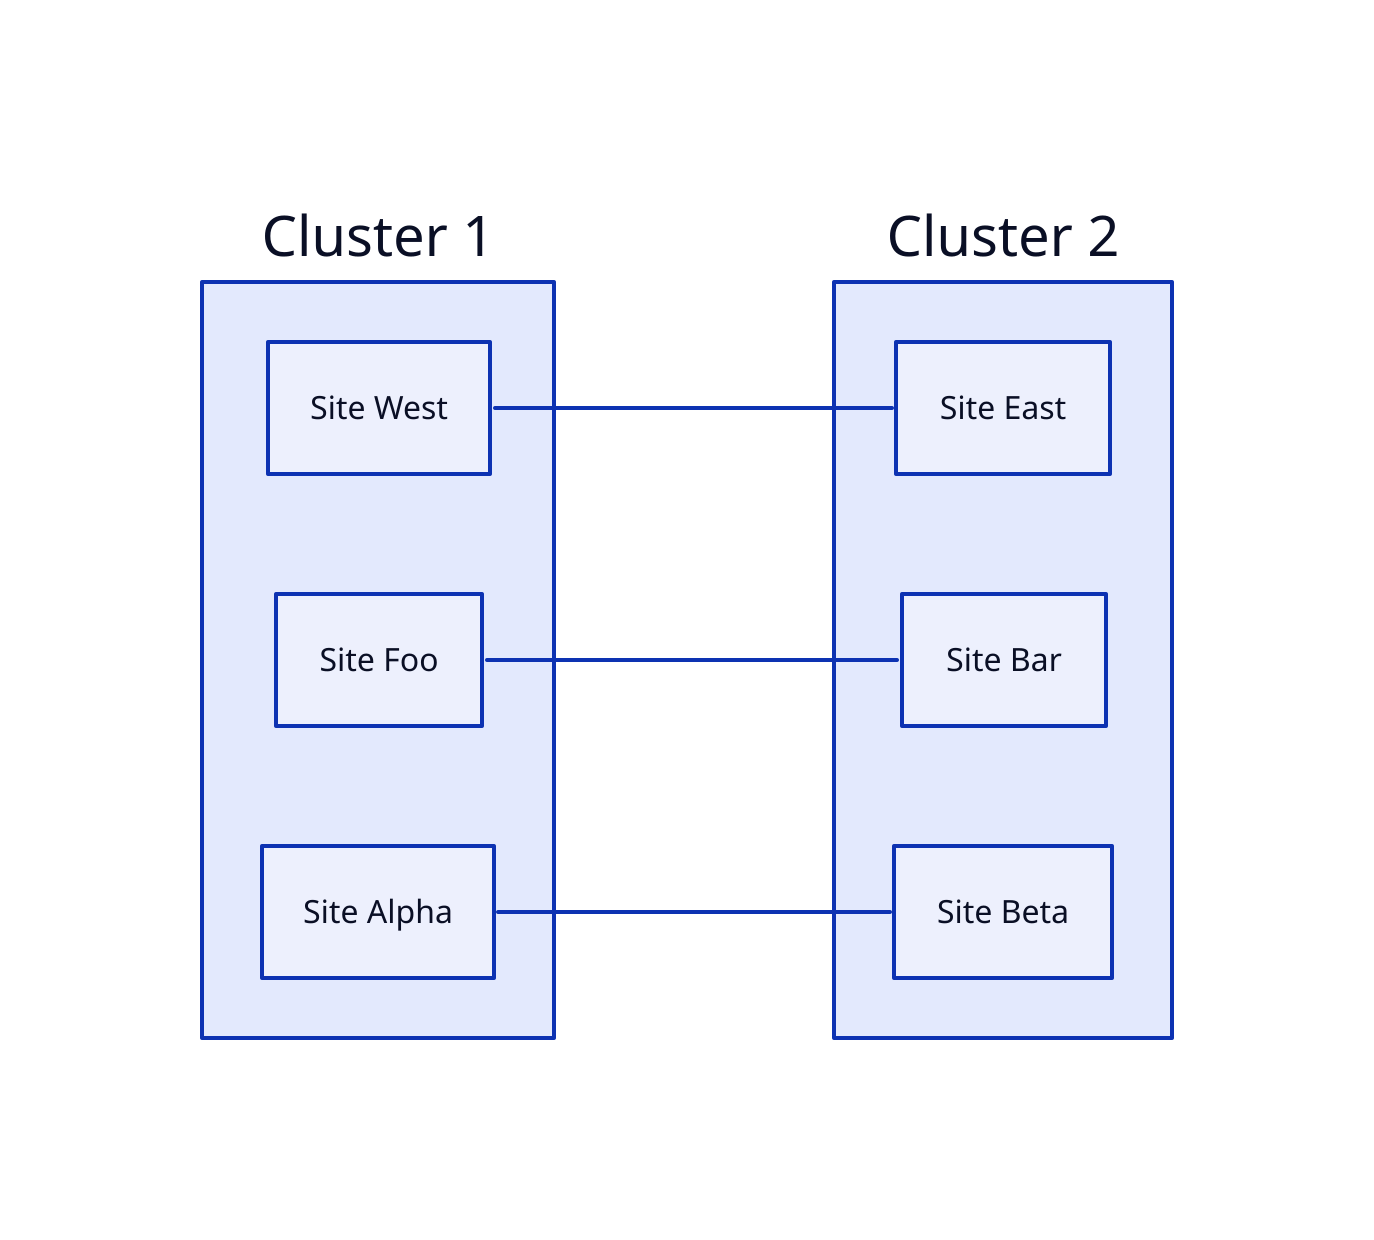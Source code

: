 direction: right

Cluster 1.Site West -- Cluster 2.Site East

Cluster 1.Site Foo -- Cluster 2.Site Bar

Cluster 1.Site Alpha -- Cluster 2.Site Beta
